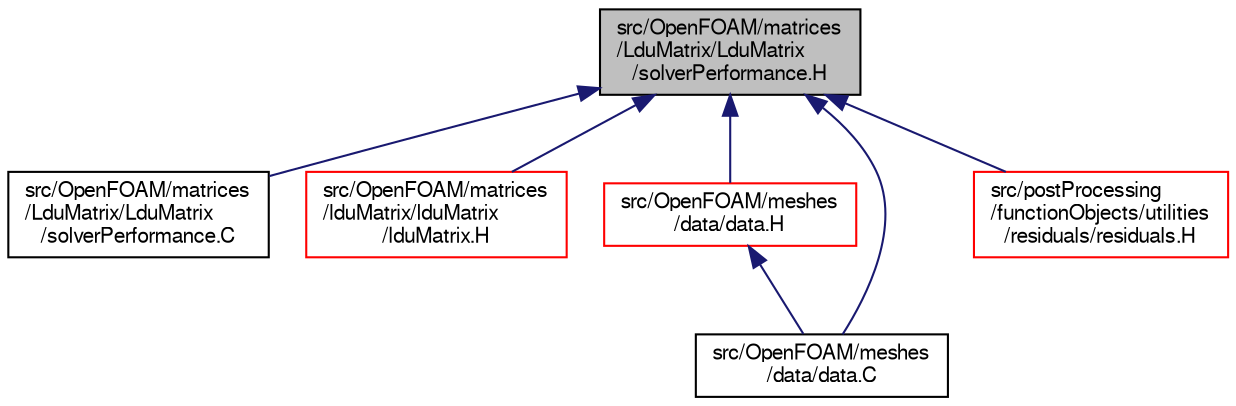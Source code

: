 digraph "src/OpenFOAM/matrices/LduMatrix/LduMatrix/solverPerformance.H"
{
  bgcolor="transparent";
  edge [fontname="FreeSans",fontsize="10",labelfontname="FreeSans",labelfontsize="10"];
  node [fontname="FreeSans",fontsize="10",shape=record];
  Node58 [label="src/OpenFOAM/matrices\l/LduMatrix/LduMatrix\l/solverPerformance.H",height=0.2,width=0.4,color="black", fillcolor="grey75", style="filled", fontcolor="black"];
  Node58 -> Node59 [dir="back",color="midnightblue",fontsize="10",style="solid",fontname="FreeSans"];
  Node59 [label="src/OpenFOAM/matrices\l/LduMatrix/LduMatrix\l/solverPerformance.C",height=0.2,width=0.4,color="black",URL="$a10562.html"];
  Node58 -> Node60 [dir="back",color="midnightblue",fontsize="10",style="solid",fontname="FreeSans"];
  Node60 [label="src/OpenFOAM/matrices\l/lduMatrix/lduMatrix\l/lduMatrix.H",height=0.2,width=0.4,color="red",URL="$a10694.html"];
  Node58 -> Node325 [dir="back",color="midnightblue",fontsize="10",style="solid",fontname="FreeSans"];
  Node325 [label="src/OpenFOAM/meshes\l/data/data.H",height=0.2,width=0.4,color="red",URL="$a11120.html"];
  Node325 -> Node1966 [dir="back",color="midnightblue",fontsize="10",style="solid",fontname="FreeSans"];
  Node1966 [label="src/OpenFOAM/meshes\l/data/data.C",height=0.2,width=0.4,color="black",URL="$a11117.html"];
  Node58 -> Node1966 [dir="back",color="midnightblue",fontsize="10",style="solid",fontname="FreeSans"];
  Node58 -> Node1967 [dir="back",color="midnightblue",fontsize="10",style="solid",fontname="FreeSans"];
  Node1967 [label="src/postProcessing\l/functionObjects/utilities\l/residuals/residuals.H",height=0.2,width=0.4,color="red",URL="$a13817.html"];
}
